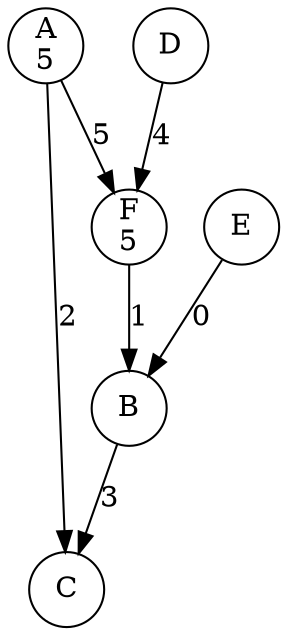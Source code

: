 digraph bank {
	 0 [label= "A\n5" , pos= "1,0!" , shape=circle, fixedsize=true, width=0.5 ]
	 1 [label= "B\n" , pos= "0,1!" , shape=circle, fixedsize=true, width=0.5 ]
	 2 [label= "C\n" , pos= "1,2!" , shape=circle, fixedsize=true, width=0.5 ]
	 3 [label= "D\n" , pos= "2,2!" , shape=circle, fixedsize=true, width=0.5 ]
	 4 [label= "E\n" , pos= "3,1!" , shape=circle, fixedsize=true, width=0.5 ]
	 5 [label= "F\n5" , pos= "2,0!" , shape=circle, fixedsize=true, width=0.5 ]
	 "0" -> "5" [label= "5" ]
	 "0" -> "2" [label= "2" ]
	 "4" -> "1" [label= "0" ]
	 "5" -> "1" [label= "1" ]
	 "1" -> "2" [label= "3" ]
	 "3" -> "5" [label= "4" ]
}
